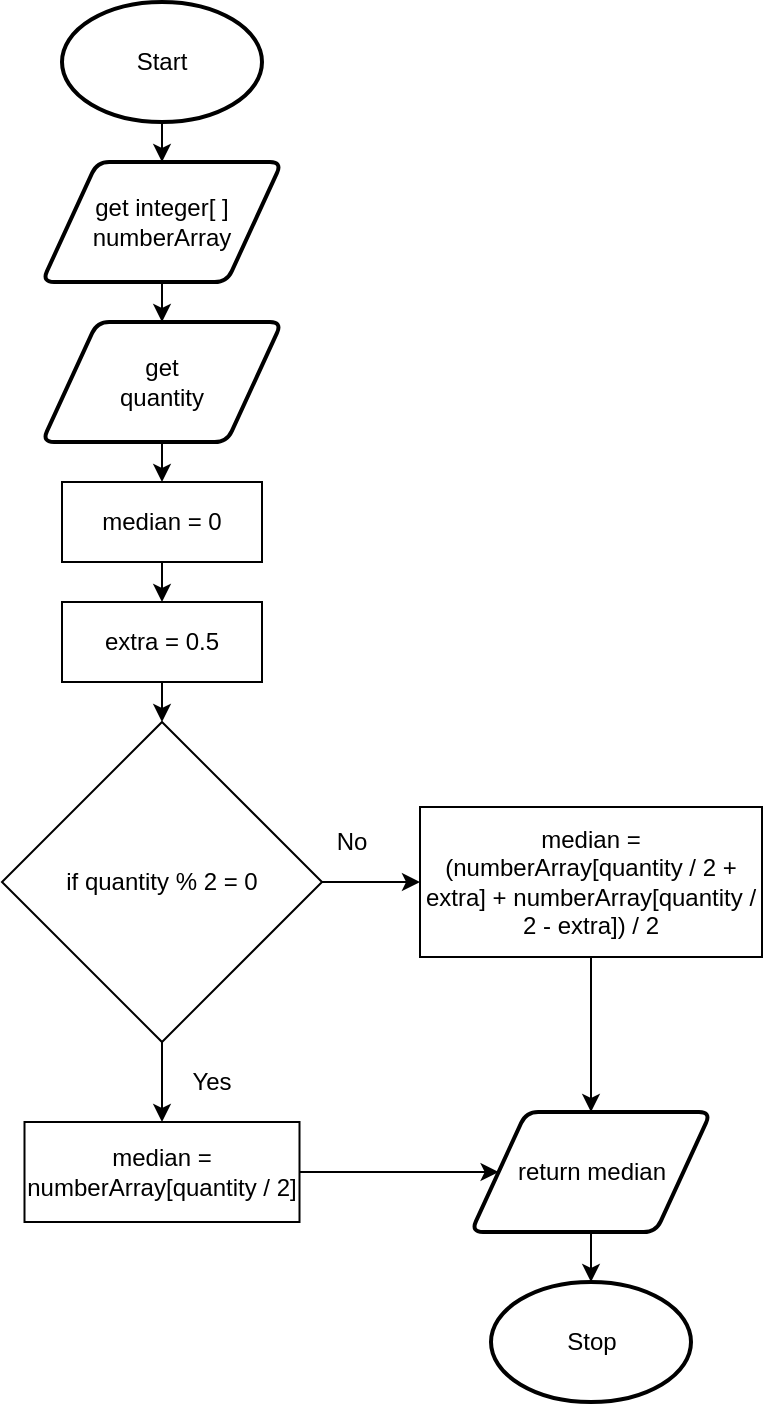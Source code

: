 <mxfile>
    <diagram id="q7JZCSy0gCoaakLFXjkL" name="Page-1">
        <mxGraphModel dx="1074" dy="717" grid="1" gridSize="10" guides="1" tooltips="1" connect="1" arrows="1" fold="1" page="1" pageScale="1" pageWidth="827" pageHeight="1169" math="0" shadow="0">
            <root>
                <mxCell id="0"/>
                <mxCell id="1" parent="0"/>
                <mxCell id="18" style="edgeStyle=none;html=1;exitX=0.5;exitY=1;exitDx=0;exitDy=0;exitPerimeter=0;entryX=0.5;entryY=0;entryDx=0;entryDy=0;" parent="1" source="19" target="21" edge="1">
                    <mxGeometry relative="1" as="geometry"/>
                </mxCell>
                <mxCell id="19" value="Start" style="strokeWidth=2;html=1;shape=mxgraph.flowchart.start_1;whiteSpace=wrap;" parent="1" vertex="1">
                    <mxGeometry x="130" y="30" width="100" height="60" as="geometry"/>
                </mxCell>
                <mxCell id="49" style="edgeStyle=none;html=1;exitX=0.5;exitY=1;exitDx=0;exitDy=0;entryX=0.5;entryY=0;entryDx=0;entryDy=0;" parent="1" source="21" target="48" edge="1">
                    <mxGeometry relative="1" as="geometry"/>
                </mxCell>
                <mxCell id="21" value="get integer[ ] &lt;br&gt;numberArray" style="shape=parallelogram;html=1;strokeWidth=2;perimeter=parallelogramPerimeter;whiteSpace=wrap;rounded=1;arcSize=12;size=0.23;" parent="1" vertex="1">
                    <mxGeometry x="120" y="110" width="120" height="60" as="geometry"/>
                </mxCell>
                <mxCell id="22" value="Stop" style="strokeWidth=2;html=1;shape=mxgraph.flowchart.start_1;whiteSpace=wrap;" parent="1" vertex="1">
                    <mxGeometry x="344.5" y="670" width="100" height="60" as="geometry"/>
                </mxCell>
                <mxCell id="65" style="edgeStyle=none;html=1;exitX=0.5;exitY=1;exitDx=0;exitDy=0;entryX=0.5;entryY=0;entryDx=0;entryDy=0;" edge="1" parent="1" source="29" target="31">
                    <mxGeometry relative="1" as="geometry"/>
                </mxCell>
                <mxCell id="29" value="median = (numberArray[quantity / 2 + extra] + numberArray[quantity / 2 - extra]) / 2" style="rounded=0;whiteSpace=wrap;html=1;" parent="1" vertex="1">
                    <mxGeometry x="309" y="432.5" width="171" height="75" as="geometry"/>
                </mxCell>
                <mxCell id="30" style="edgeStyle=none;html=1;exitX=0.5;exitY=1;exitDx=0;exitDy=0;entryX=0.5;entryY=0;entryDx=0;entryDy=0;entryPerimeter=0;" parent="1" source="31" target="22" edge="1">
                    <mxGeometry relative="1" as="geometry"/>
                </mxCell>
                <mxCell id="31" value="return median" style="shape=parallelogram;html=1;strokeWidth=2;perimeter=parallelogramPerimeter;whiteSpace=wrap;rounded=1;arcSize=12;size=0.23;" parent="1" vertex="1">
                    <mxGeometry x="334.5" y="585" width="120" height="60" as="geometry"/>
                </mxCell>
                <mxCell id="51" style="edgeStyle=none;html=1;exitX=0.5;exitY=1;exitDx=0;exitDy=0;entryX=0.5;entryY=0;entryDx=0;entryDy=0;" parent="1" source="48" target="50" edge="1">
                    <mxGeometry relative="1" as="geometry"/>
                </mxCell>
                <mxCell id="48" value="get &lt;br&gt;quantity" style="shape=parallelogram;html=1;strokeWidth=2;perimeter=parallelogramPerimeter;whiteSpace=wrap;rounded=1;arcSize=12;size=0.23;" parent="1" vertex="1">
                    <mxGeometry x="120" y="190" width="120" height="60" as="geometry"/>
                </mxCell>
                <mxCell id="62" style="edgeStyle=none;html=1;exitX=0.5;exitY=1;exitDx=0;exitDy=0;entryX=0.5;entryY=0;entryDx=0;entryDy=0;" edge="1" parent="1" source="50" target="61">
                    <mxGeometry relative="1" as="geometry"/>
                </mxCell>
                <mxCell id="50" value="median = 0" style="rounded=0;whiteSpace=wrap;html=1;" parent="1" vertex="1">
                    <mxGeometry x="130" y="270" width="100" height="40" as="geometry"/>
                </mxCell>
                <mxCell id="54" style="edgeStyle=none;html=1;exitX=0.5;exitY=1;exitDx=0;exitDy=0;entryX=0.5;entryY=0;entryDx=0;entryDy=0;" parent="1" source="52" edge="1" target="58">
                    <mxGeometry relative="1" as="geometry">
                        <mxPoint x="180" y="670" as="targetPoint"/>
                    </mxGeometry>
                </mxCell>
                <mxCell id="55" style="edgeStyle=none;html=1;exitX=1;exitY=0.5;exitDx=0;exitDy=0;entryX=0;entryY=0.5;entryDx=0;entryDy=0;" parent="1" source="52" edge="1" target="29">
                    <mxGeometry relative="1" as="geometry">
                        <mxPoint x="300" y="550" as="targetPoint"/>
                    </mxGeometry>
                </mxCell>
                <mxCell id="52" value="if quantity % 2 = 0" style="rhombus;whiteSpace=wrap;html=1;" parent="1" vertex="1">
                    <mxGeometry x="100" y="390" width="160" height="160" as="geometry"/>
                </mxCell>
                <mxCell id="56" value="No" style="text;html=1;strokeColor=none;fillColor=none;align=center;verticalAlign=middle;whiteSpace=wrap;rounded=0;" parent="1" vertex="1">
                    <mxGeometry x="260" y="440" width="30" height="20" as="geometry"/>
                </mxCell>
                <mxCell id="57" value="Yes" style="text;html=1;strokeColor=none;fillColor=none;align=center;verticalAlign=middle;whiteSpace=wrap;rounded=0;" parent="1" vertex="1">
                    <mxGeometry x="190" y="560" width="30" height="20" as="geometry"/>
                </mxCell>
                <mxCell id="64" style="edgeStyle=none;html=1;exitX=1;exitY=0.5;exitDx=0;exitDy=0;entryX=0;entryY=0.5;entryDx=0;entryDy=0;" edge="1" parent="1" source="58" target="31">
                    <mxGeometry relative="1" as="geometry"/>
                </mxCell>
                <mxCell id="58" value="median = numberArray[quantity / 2]" style="rounded=0;whiteSpace=wrap;html=1;" parent="1" vertex="1">
                    <mxGeometry x="111.25" y="590" width="137.5" height="50" as="geometry"/>
                </mxCell>
                <mxCell id="63" style="edgeStyle=none;html=1;exitX=0.5;exitY=1;exitDx=0;exitDy=0;entryX=0.5;entryY=0;entryDx=0;entryDy=0;" edge="1" parent="1" source="61" target="52">
                    <mxGeometry relative="1" as="geometry"/>
                </mxCell>
                <mxCell id="61" value="extra = 0.5" style="rounded=0;whiteSpace=wrap;html=1;" vertex="1" parent="1">
                    <mxGeometry x="130" y="330" width="100" height="40" as="geometry"/>
                </mxCell>
            </root>
        </mxGraphModel>
    </diagram>
</mxfile>